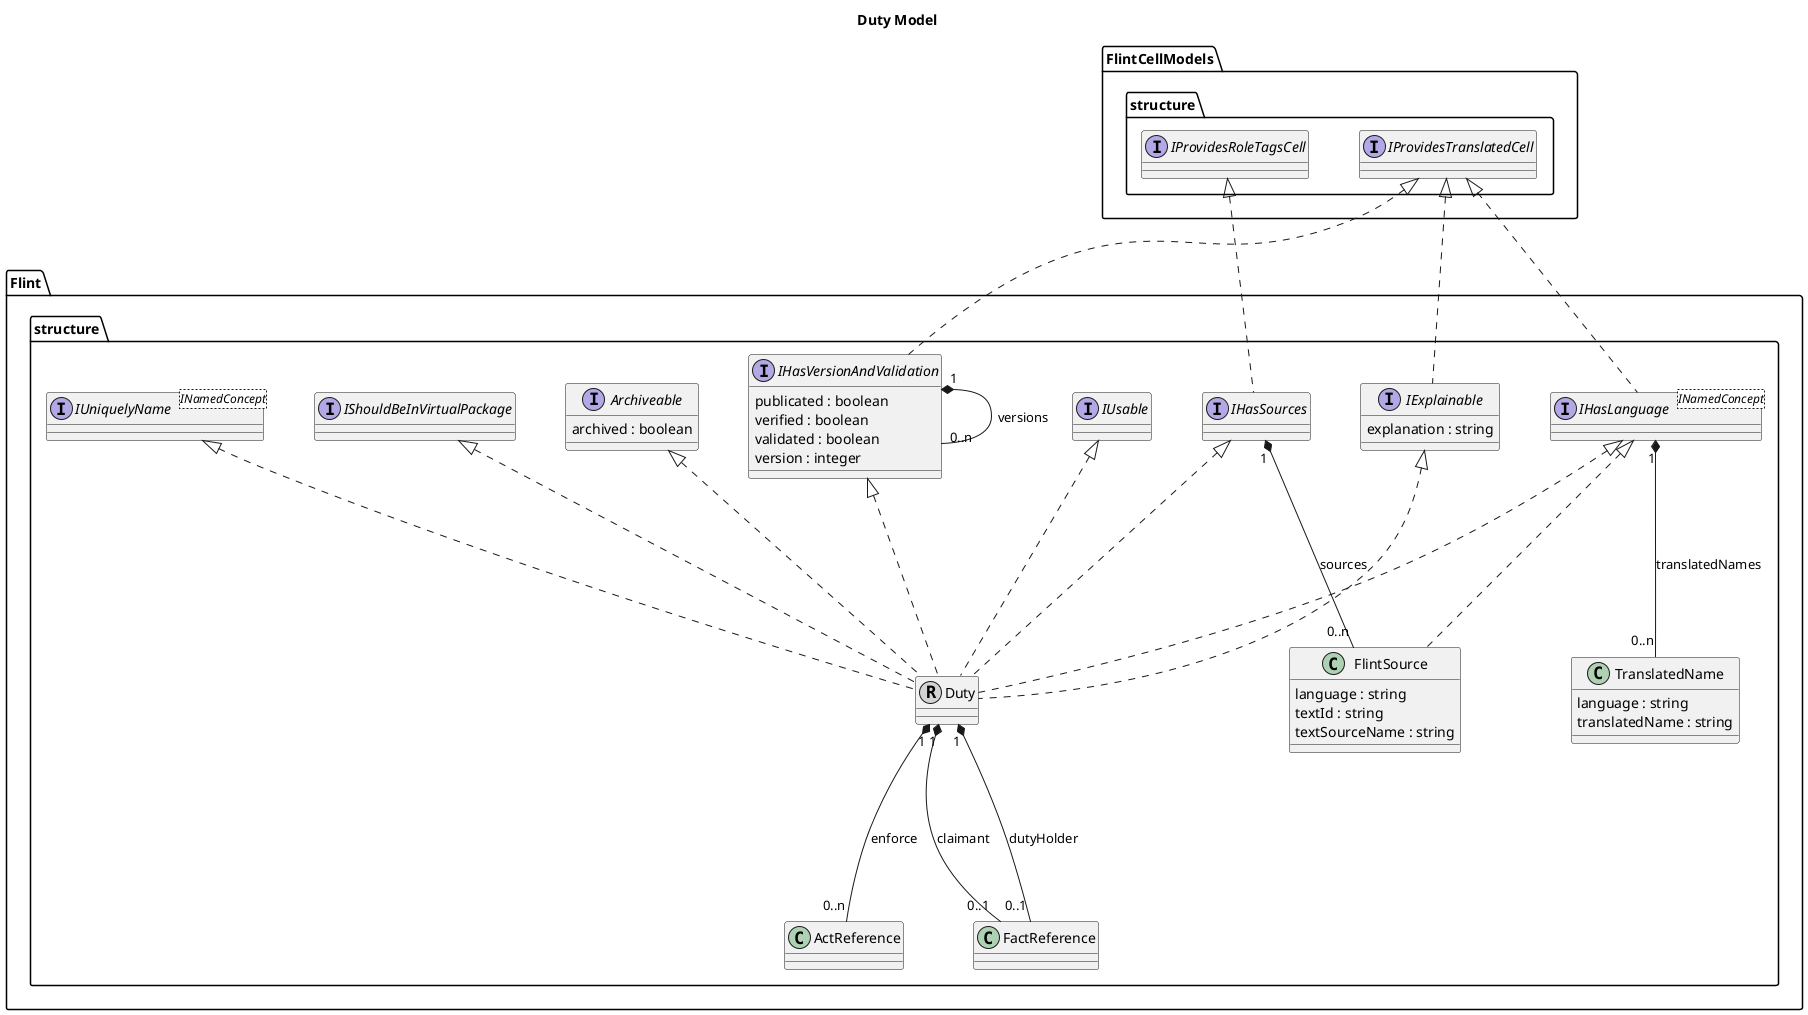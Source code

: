 @startuml Duty-Model
title Duty Model
skinparam nodesep 50
skinparam ranksep 150

interface "Flint.structure.IUniquelyName" <INamedConcept>
interface "Flint.structure.IUsable" 
interface "Flint.structure.IHasVersionAndValidation" 
"Flint.structure.IHasVersionAndValidation" : publicated : boolean
"Flint.structure.IHasVersionAndValidation" : verified : boolean
"Flint.structure.IHasVersionAndValidation" : validated : boolean
"Flint.structure.IHasVersionAndValidation" : version : integer
interface "Flint.structure.IExplainable" 
"Flint.structure.IExplainable" : explanation : string
interface "Flint.structure.IShouldBeInVirtualPackage" 
interface "Flint.structure.Archiveable" 
"Flint.structure.Archiveable" : archived : boolean
interface "Flint.structure.IHasLanguage" <INamedConcept>
interface "FlintCellModels.structure.IProvidesRoleTagsCell" 
interface "Flint.structure.IHasSources" 
interface "FlintCellModels.structure.IProvidesTranslatedCell" 
class "Flint.structure.Duty"  << (R, lightgrey) >>
class "Flint.structure.ActReference"
class "Flint.structure.FactReference"
class "Flint.structure.TranslatedName"  
"Flint.structure.TranslatedName" : language : string
"Flint.structure.TranslatedName" : translatedName : string
class "Flint.structure.FlintSource"
"Flint.structure.FlintSource" : language : string
"Flint.structure.FlintSource" : textId : string
"Flint.structure.FlintSource" : textSourceName : string  
"Flint.structure.IHasLanguage" <|.. "Flint.structure.FlintSource" 

"FlintCellModels.structure.IProvidesTranslatedCell" <|.. "Flint.structure.IHasVersionAndValidation"
"FlintCellModels.structure.IProvidesTranslatedCell" <|.. "Flint.structure.IExplainable"
"FlintCellModels.structure.IProvidesTranslatedCell" <|.. "Flint.structure.IHasLanguage"
"FlintCellModels.structure.IProvidesRoleTagsCell" <|.. "Flint.structure.IHasSources"
"Flint.structure.IUniquelyName" <|.. "Flint.structure.Duty"
"Flint.structure.IExplainable" <|.. "Flint.structure.Duty"
"Flint.structure.IUsable" <|.. "Flint.structure.Duty"
"Flint.structure.IHasSources" <|.. "Flint.structure.Duty"
"Flint.structure.IShouldBeInVirtualPackage" <|.. "Flint.structure.Duty"
"Flint.structure.IHasLanguage" <|.. "Flint.structure.Duty"
"Flint.structure.IHasVersionAndValidation" <|.. "Flint.structure.Duty"
"Flint.structure.Archiveable" <|.. "Flint.structure.Duty"
"Flint.structure.Duty" "1" *-- "0..1" "Flint.structure.FactReference" : dutyHolder
"Flint.structure.Duty" "1" *-- "0..1" "Flint.structure.FactReference" : claimant
"Flint.structure.Duty" "1" *-- "0..n" "Flint.structure.ActReference" : enforce
"Flint.structure.IHasVersionAndValidation" "1" *-- "0..n" "Flint.structure.IHasVersionAndValidation" : versions
"Flint.structure.IHasLanguage" "1" *-- "0..n" "Flint.structure.TranslatedName" : translatedNames
"Flint.structure.IHasSources" "1" *-- "0..n" "Flint.structure.FlintSource" : sources

@enduml

